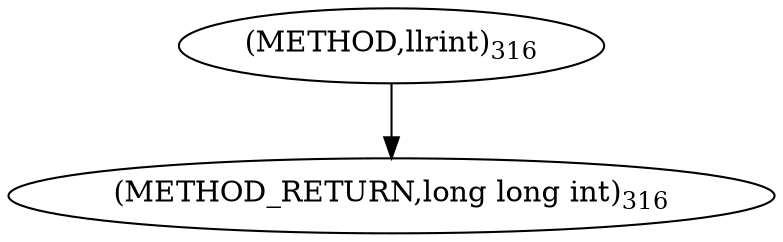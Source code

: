 digraph "llrint" {  
"20618" [label = <(METHOD,llrint)<SUB>316</SUB>> ]
"20620" [label = <(METHOD_RETURN,long long int)<SUB>316</SUB>> ]
  "20618" -> "20620" 
}

